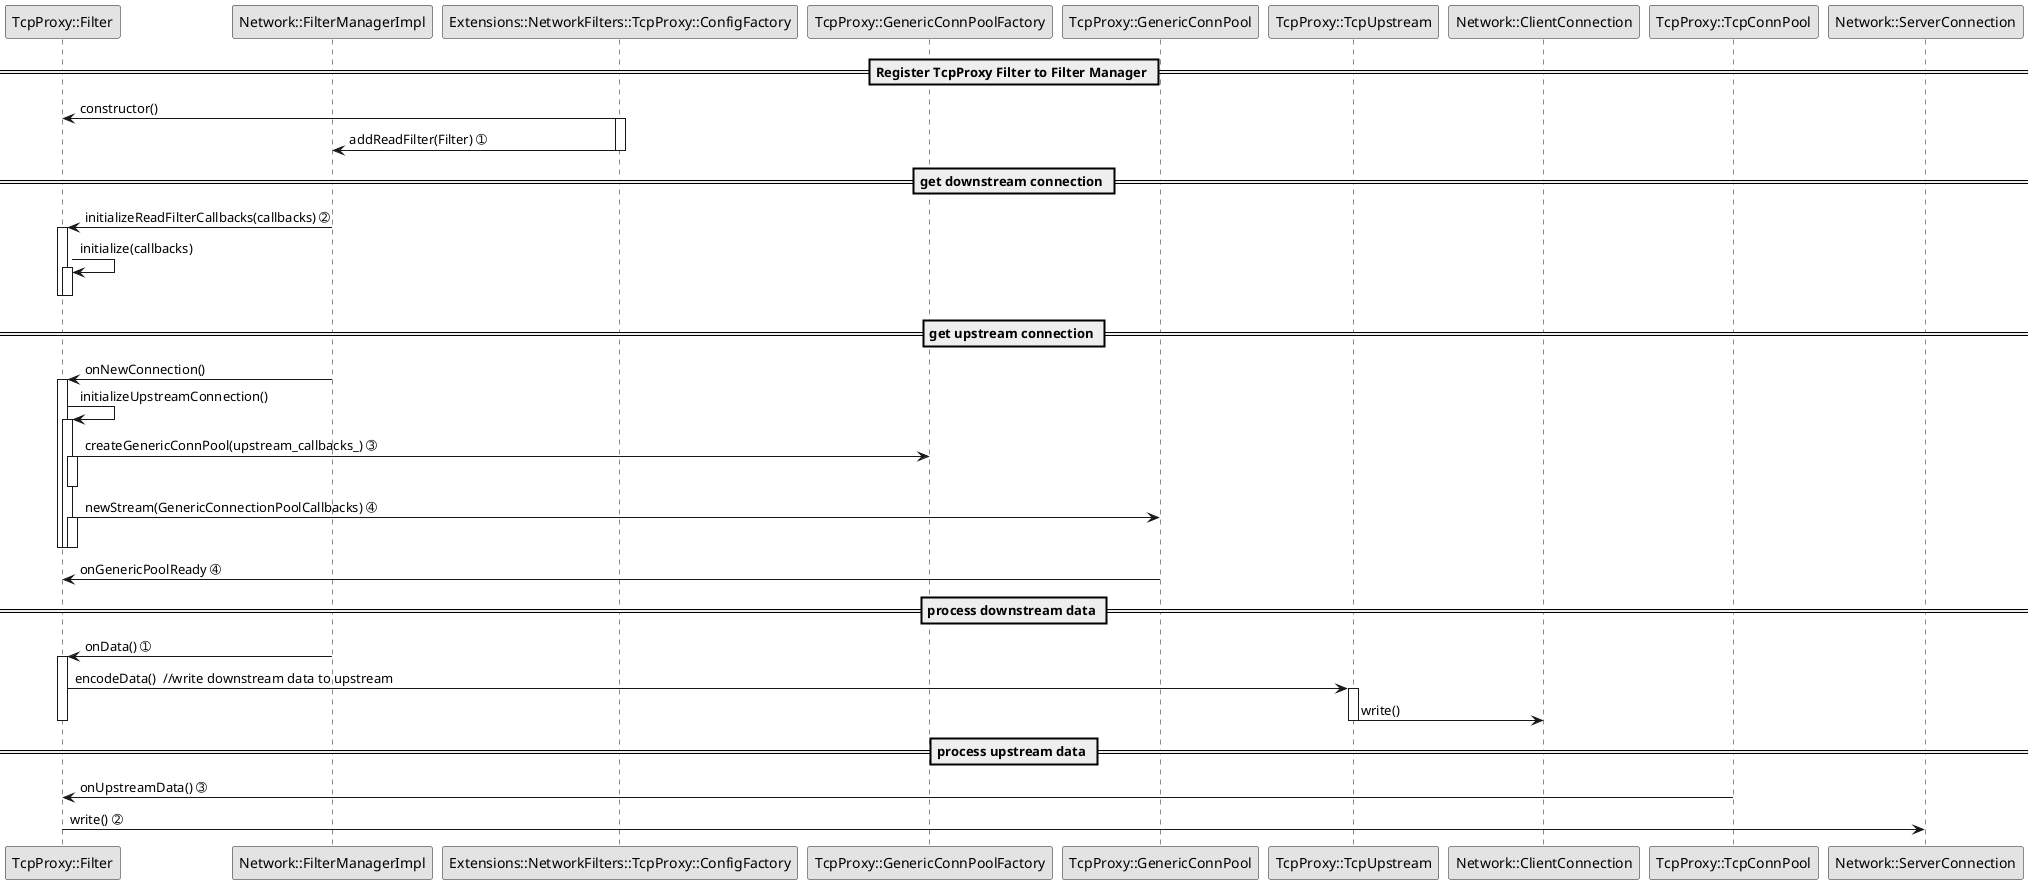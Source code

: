 @startuml
'skinparam handwritten true
skinparam monochrome true
skinparam packageStyle rect
skinparam defaultFontName FG Virgil
skinparam shadowing false

participant "TcpProxy::Filter" 
participant "Network::FilterManagerImpl" 

== Register TcpProxy Filter to Filter Manager ==
"Extensions::NetworkFilters::TcpProxy::ConfigFactory" -> "TcpProxy::Filter":constructor()
activate "Extensions::NetworkFilters::TcpProxy::ConfigFactory"
"Extensions::NetworkFilters::TcpProxy::ConfigFactory" -> "Network::FilterManagerImpl":addReadFilter(Filter) ➀   
deactivate "Extensions::NetworkFilters::TcpProxy::ConfigFactory"

== get downstream connection ==
"Network::FilterManagerImpl" -> "TcpProxy::Filter":initializeReadFilterCallbacks(callbacks) ➁
activate "TcpProxy::Filter"
"TcpProxy::Filter" -> "TcpProxy::Filter":initialize(callbacks)
activate "TcpProxy::Filter"
deactivate "TcpProxy::Filter"
deactivate "TcpProxy::Filter"

== get upstream connection ==
"Network::FilterManagerImpl" -> "TcpProxy::Filter": onNewConnection()
activate "TcpProxy::Filter"
"TcpProxy::Filter" -> "TcpProxy::Filter": initializeUpstreamConnection()
activate "TcpProxy::Filter"

"TcpProxy::Filter" -> "TcpProxy::GenericConnPoolFactory":createGenericConnPool(upstream_callbacks_) ➂
activate "TcpProxy::Filter"
deactivate "TcpProxy::Filter"

"TcpProxy::Filter" -> "TcpProxy::GenericConnPool":newStream(GenericConnectionPoolCallbacks) ➃
activate "TcpProxy::Filter"
deactivate "TcpProxy::Filter"

deactivate "TcpProxy::Filter"
deactivate "TcpProxy::Filter"

"TcpProxy::GenericConnPool" -> "TcpProxy::Filter": onGenericPoolReady ➃

== process downstream data ==
"Network::FilterManagerImpl" -> "TcpProxy::Filter": onData() ➀ 
activate "TcpProxy::Filter"
"TcpProxy::Filter" -> "TcpProxy::TcpUpstream":encodeData()  //write downstream data to upstream
activate "TcpProxy::TcpUpstream"
"TcpProxy::TcpUpstream" -> "Network::ClientConnection":write() 
deactivate "TcpProxy::TcpUpstream"
deactivate "TcpProxy::Filter"

== process upstream data ==
"TcpProxy::TcpConnPool" -> "TcpProxy::Filter": onUpstreamData() ➂
"TcpProxy::Filter" -> "Network::ServerConnection":write() ➁
@enduml